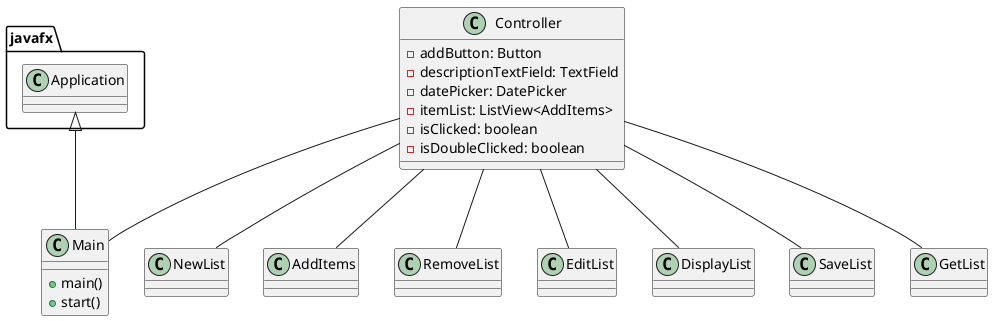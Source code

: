 @startuml
'https://plantuml.com/sequence-diagram

class Main {
    + main()
    + start()
}

class Controller {
    - addButton: Button
    - descriptionTextField: TextField
    - datePicker: DatePicker
    - itemList: ListView<AddItems>
    - isClicked: boolean
    - isDoubleClicked: boolean
}
class NewList {
}
class AddItems {
}
class RemoveList {
}
class EditList {
}
class DisplayList {
}
class SaveList {
}
class GetList {
}

javafx.Application <|-- Main
Controller -- Main
Controller -- NewList
Controller -- RemoveList
Controller -- EditList
Controller -- DisplayList
Controller -- SaveList
Controller -- GetList
Controller -- AddItems

@enduml